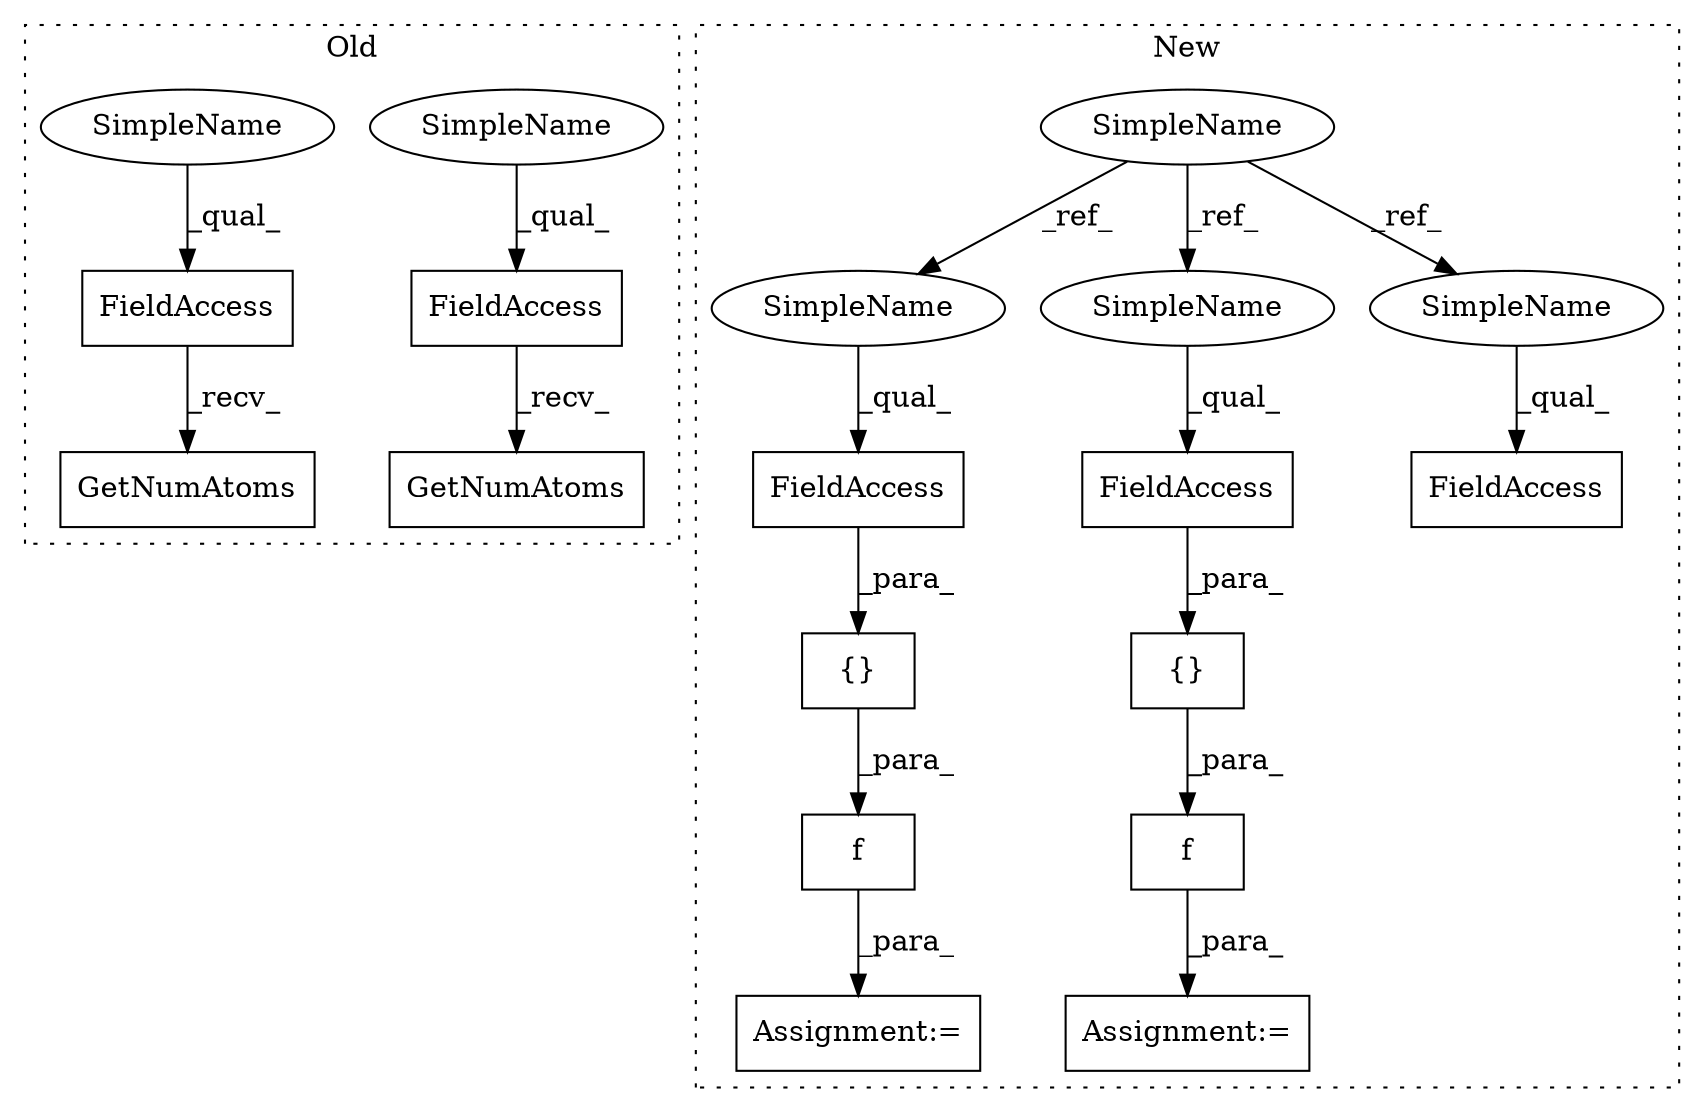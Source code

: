 digraph G {
subgraph cluster0 {
1 [label="GetNumAtoms" a="32" s="1727" l="13" shape="box"];
6 [label="FieldAccess" a="22" s="1718" l="8" shape="box"];
13 [label="FieldAccess" a="22" s="1627" l="8" shape="box"];
14 [label="GetNumAtoms" a="32" s="1636" l="13" shape="box"];
18 [label="SimpleName" a="42" s="1718" l="4" shape="ellipse"];
19 [label="SimpleName" a="42" s="1627" l="4" shape="ellipse"];
label = "Old";
style="dotted";
}
subgraph cluster1 {
2 [label="{}" a="4" s="2907,2932" l="1,1" shape="box"];
3 [label="Assignment:=" a="7" s="2895" l="1" shape="box"];
4 [label="f" a="32" s="2896,2933" l="2,1" shape="box"];
5 [label="FieldAccess" a="22" s="2908" l="24" shape="box"];
7 [label="SimpleName" a="42" s="2485" l="4" shape="ellipse"];
8 [label="FieldAccess" a="22" s="2808" l="22" shape="box"];
9 [label="{}" a="4" s="2807,2830" l="1,1" shape="box"];
10 [label="FieldAccess" a="22" s="2613" l="14" shape="box"];
11 [label="f" a="32" s="2796,2831" l="2,1" shape="box"];
12 [label="Assignment:=" a="7" s="2795" l="1" shape="box"];
15 [label="SimpleName" a="42" s="2908" l="4" shape="ellipse"];
16 [label="SimpleName" a="42" s="2808" l="4" shape="ellipse"];
17 [label="SimpleName" a="42" s="2613" l="4" shape="ellipse"];
label = "New";
style="dotted";
}
2 -> 4 [label="_para_"];
4 -> 3 [label="_para_"];
5 -> 2 [label="_para_"];
6 -> 1 [label="_recv_"];
7 -> 16 [label="_ref_"];
7 -> 17 [label="_ref_"];
7 -> 15 [label="_ref_"];
8 -> 9 [label="_para_"];
9 -> 11 [label="_para_"];
11 -> 12 [label="_para_"];
13 -> 14 [label="_recv_"];
15 -> 5 [label="_qual_"];
16 -> 8 [label="_qual_"];
17 -> 10 [label="_qual_"];
18 -> 6 [label="_qual_"];
19 -> 13 [label="_qual_"];
}